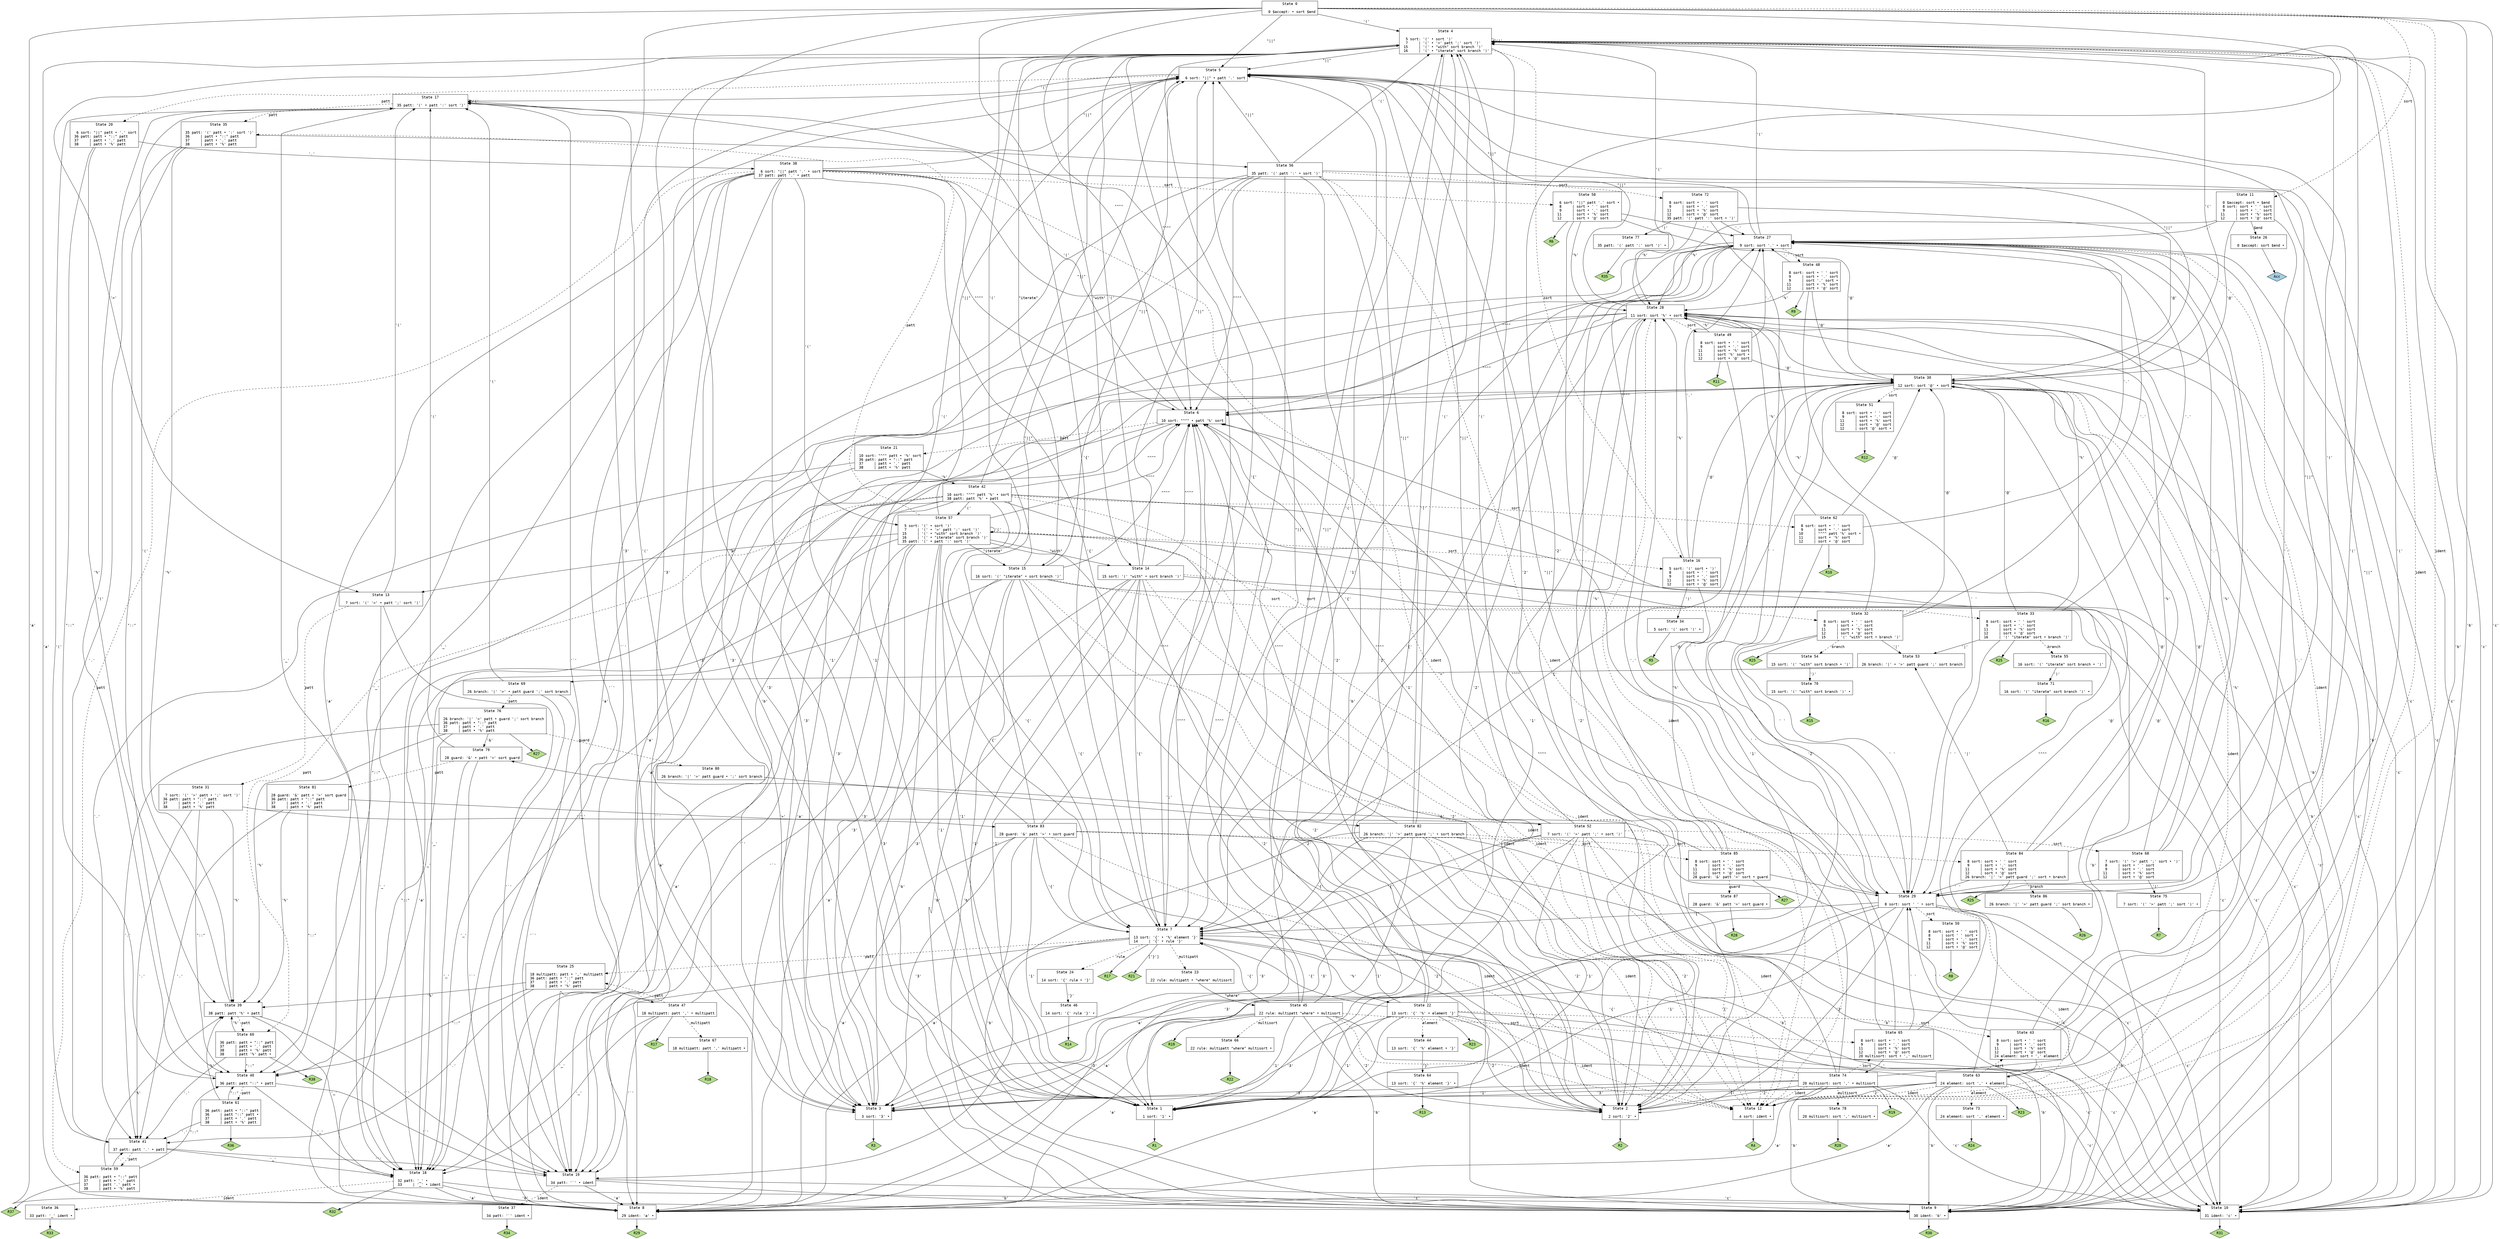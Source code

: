 // Generated by GNU Bison 3.8.2.
// Report bugs to <bug-bison@gnu.org>.
// Home page: <https://www.gnu.org/software/bison/>.

digraph "syntax.y"
{
  node [fontname = courier, shape = box, colorscheme = paired6]
  edge [fontname = courier]

  0 [label="State 0\n\l  0 $accept: • sort $end\l"]
  0 -> 1 [style=solid label="'1'"]
  0 -> 2 [style=solid label="'2'"]
  0 -> 3 [style=solid label="'3'"]
  0 -> 4 [style=solid label="'('"]
  0 -> 5 [style=solid label="\"||\""]
  0 -> 6 [style=solid label="\"^^\""]
  0 -> 7 [style=solid label="'{'"]
  0 -> 8 [style=solid label="'a'"]
  0 -> 9 [style=solid label="'b'"]
  0 -> 10 [style=solid label="'c'"]
  0 -> 11 [style=dashed label="sort"]
  0 -> 12 [style=dashed label="ident"]
  1 [label="State 1\n\l  1 sort: '1' •\l"]
  1 -> "1R1" [style=solid]
 "1R1" [label="R1", fillcolor=3, shape=diamond, style=filled]
  2 [label="State 2\n\l  2 sort: '2' •\l"]
  2 -> "2R2" [style=solid]
 "2R2" [label="R2", fillcolor=3, shape=diamond, style=filled]
  3 [label="State 3\n\l  3 sort: '3' •\l"]
  3 -> "3R3" [style=solid]
 "3R3" [label="R3", fillcolor=3, shape=diamond, style=filled]
  4 [label="State 4\n\l  5 sort: '(' • sort ')'\l  7     | '(' • '>' patt ';' sort ')'\l 15     | '(' • \"with\" sort branch ')'\l 16     | '(' • \"iterate\" sort branch ')'\l"]
  4 -> 1 [style=solid label="'1'"]
  4 -> 2 [style=solid label="'2'"]
  4 -> 3 [style=solid label="'3'"]
  4 -> 4 [style=solid label="'('"]
  4 -> 5 [style=solid label="\"||\""]
  4 -> 13 [style=solid label="'>'"]
  4 -> 6 [style=solid label="\"^^\""]
  4 -> 7 [style=solid label="'{'"]
  4 -> 14 [style=solid label="\"with\""]
  4 -> 15 [style=solid label="\"iterate\""]
  4 -> 8 [style=solid label="'a'"]
  4 -> 9 [style=solid label="'b'"]
  4 -> 10 [style=solid label="'c'"]
  4 -> 16 [style=dashed label="sort"]
  4 -> 12 [style=dashed label="ident"]
  5 [label="State 5\n\l  6 sort: \"||\" • patt '.' sort\l"]
  5 -> 17 [style=solid label="'('"]
  5 -> 18 [style=solid label="'_'"]
  5 -> 19 [style=solid label="'`'"]
  5 -> 20 [style=dashed label="patt"]
  6 [label="State 6\n\l 10 sort: \"^^\" • patt '%' sort\l"]
  6 -> 17 [style=solid label="'('"]
  6 -> 18 [style=solid label="'_'"]
  6 -> 19 [style=solid label="'`'"]
  6 -> 21 [style=dashed label="patt"]
  7 [label="State 7\n\l 13 sort: '{' • '%' element '}'\l 14     | '{' • rule '}'\l"]
  7 -> 22 [style=solid label="'%'"]
  7 -> 17 [style=solid label="'('"]
  7 -> 18 [style=solid label="'_'"]
  7 -> 19 [style=solid label="'`'"]
  7 -> 23 [style=dashed label="multipatt"]
  7 -> 24 [style=dashed label="rule"]
  7 -> 25 [style=dashed label="patt"]
  7 -> "7R17" [style=solid]
 "7R17" [label="R17", fillcolor=3, shape=diamond, style=filled]
  7 -> "7R21" [label="['}']", style=solid]
 "7R21" [label="R21", fillcolor=3, shape=diamond, style=filled]
  8 [label="State 8\n\l 29 ident: 'a' •\l"]
  8 -> "8R29" [style=solid]
 "8R29" [label="R29", fillcolor=3, shape=diamond, style=filled]
  9 [label="State 9\n\l 30 ident: 'b' •\l"]
  9 -> "9R30" [style=solid]
 "9R30" [label="R30", fillcolor=3, shape=diamond, style=filled]
  10 [label="State 10\n\l 31 ident: 'c' •\l"]
  10 -> "10R31" [style=solid]
 "10R31" [label="R31", fillcolor=3, shape=diamond, style=filled]
  11 [label="State 11\n\l  0 $accept: sort • $end\l  8 sort: sort • ' ' sort\l  9     | sort • '.' sort\l 11     | sort • '%' sort\l 12     | sort • '@' sort\l"]
  11 -> 26 [style=solid label="$end"]
  11 -> 27 [style=solid label="'.'"]
  11 -> 28 [style=solid label="'%'"]
  11 -> 29 [style=solid label="' '"]
  11 -> 30 [style=solid label="'@'"]
  12 [label="State 12\n\l  4 sort: ident •\l"]
  12 -> "12R4" [style=solid]
 "12R4" [label="R4", fillcolor=3, shape=diamond, style=filled]
  13 [label="State 13\n\l  7 sort: '(' '>' • patt ';' sort ')'\l"]
  13 -> 17 [style=solid label="'('"]
  13 -> 18 [style=solid label="'_'"]
  13 -> 19 [style=solid label="'`'"]
  13 -> 31 [style=dashed label="patt"]
  14 [label="State 14\n\l 15 sort: '(' \"with\" • sort branch ')'\l"]
  14 -> 1 [style=solid label="'1'"]
  14 -> 2 [style=solid label="'2'"]
  14 -> 3 [style=solid label="'3'"]
  14 -> 4 [style=solid label="'('"]
  14 -> 5 [style=solid label="\"||\""]
  14 -> 6 [style=solid label="\"^^\""]
  14 -> 7 [style=solid label="'{'"]
  14 -> 8 [style=solid label="'a'"]
  14 -> 9 [style=solid label="'b'"]
  14 -> 10 [style=solid label="'c'"]
  14 -> 32 [style=dashed label="sort"]
  14 -> 12 [style=dashed label="ident"]
  15 [label="State 15\n\l 16 sort: '(' \"iterate\" • sort branch ')'\l"]
  15 -> 1 [style=solid label="'1'"]
  15 -> 2 [style=solid label="'2'"]
  15 -> 3 [style=solid label="'3'"]
  15 -> 4 [style=solid label="'('"]
  15 -> 5 [style=solid label="\"||\""]
  15 -> 6 [style=solid label="\"^^\""]
  15 -> 7 [style=solid label="'{'"]
  15 -> 8 [style=solid label="'a'"]
  15 -> 9 [style=solid label="'b'"]
  15 -> 10 [style=solid label="'c'"]
  15 -> 33 [style=dashed label="sort"]
  15 -> 12 [style=dashed label="ident"]
  16 [label="State 16\n\l  5 sort: '(' sort • ')'\l  8     | sort • ' ' sort\l  9     | sort • '.' sort\l 11     | sort • '%' sort\l 12     | sort • '@' sort\l"]
  16 -> 27 [style=solid label="'.'"]
  16 -> 28 [style=solid label="'%'"]
  16 -> 29 [style=solid label="' '"]
  16 -> 30 [style=solid label="'@'"]
  16 -> 34 [style=solid label="')'"]
  17 [label="State 17\n\l 35 patt: '(' • patt ':' sort ')'\l"]
  17 -> 17 [style=solid label="'('"]
  17 -> 18 [style=solid label="'_'"]
  17 -> 19 [style=solid label="'`'"]
  17 -> 35 [style=dashed label="patt"]
  18 [label="State 18\n\l 32 patt: '_' •\l 33     | '_' • ident\l"]
  18 -> 8 [style=solid label="'a'"]
  18 -> 9 [style=solid label="'b'"]
  18 -> 10 [style=solid label="'c'"]
  18 -> 36 [style=dashed label="ident"]
  18 -> "18R32" [style=solid]
 "18R32" [label="R32", fillcolor=3, shape=diamond, style=filled]
  19 [label="State 19\n\l 34 patt: '`' • ident\l"]
  19 -> 8 [style=solid label="'a'"]
  19 -> 9 [style=solid label="'b'"]
  19 -> 10 [style=solid label="'c'"]
  19 -> 37 [style=dashed label="ident"]
  20 [label="State 20\n\l  6 sort: \"||\" patt • '.' sort\l 36 patt: patt • \"::\" patt\l 37     | patt • '.' patt\l 38     | patt • '%' patt\l"]
  20 -> 38 [style=solid label="'.'"]
  20 -> 39 [style=solid label="'%'"]
  20 -> 40 [style=solid label="\"::\""]
  21 [label="State 21\n\l 10 sort: \"^^\" patt • '%' sort\l 36 patt: patt • \"::\" patt\l 37     | patt • '.' patt\l 38     | patt • '%' patt\l"]
  21 -> 41 [style=solid label="'.'"]
  21 -> 42 [style=solid label="'%'"]
  21 -> 40 [style=solid label="\"::\""]
  22 [label="State 22\n\l 13 sort: '{' '%' • element '}'\l"]
  22 -> 1 [style=solid label="'1'"]
  22 -> 2 [style=solid label="'2'"]
  22 -> 3 [style=solid label="'3'"]
  22 -> 4 [style=solid label="'('"]
  22 -> 5 [style=solid label="\"||\""]
  22 -> 6 [style=solid label="\"^^\""]
  22 -> 7 [style=solid label="'{'"]
  22 -> 8 [style=solid label="'a'"]
  22 -> 9 [style=solid label="'b'"]
  22 -> 10 [style=solid label="'c'"]
  22 -> 43 [style=dashed label="sort"]
  22 -> 44 [style=dashed label="element"]
  22 -> 12 [style=dashed label="ident"]
  22 -> "22R23" [style=solid]
 "22R23" [label="R23", fillcolor=3, shape=diamond, style=filled]
  23 [label="State 23\n\l 22 rule: multipatt • \"where\" multisort\l"]
  23 -> 45 [style=solid label="\"where\""]
  24 [label="State 24\n\l 14 sort: '{' rule • '}'\l"]
  24 -> 46 [style=solid label="'}'"]
  25 [label="State 25\n\l 18 multipatt: patt • ',' multipatt\l 36 patt: patt • \"::\" patt\l 37     | patt • '.' patt\l 38     | patt • '%' patt\l"]
  25 -> 41 [style=solid label="'.'"]
  25 -> 39 [style=solid label="'%'"]
  25 -> 40 [style=solid label="\"::\""]
  25 -> 47 [style=solid label="','"]
  26 [label="State 26\n\l  0 $accept: sort $end •\l"]
  26 -> "26R0" [style=solid]
 "26R0" [label="Acc", fillcolor=1, shape=diamond, style=filled]
  27 [label="State 27\n\l  9 sort: sort '.' • sort\l"]
  27 -> 1 [style=solid label="'1'"]
  27 -> 2 [style=solid label="'2'"]
  27 -> 3 [style=solid label="'3'"]
  27 -> 4 [style=solid label="'('"]
  27 -> 5 [style=solid label="\"||\""]
  27 -> 6 [style=solid label="\"^^\""]
  27 -> 7 [style=solid label="'{'"]
  27 -> 8 [style=solid label="'a'"]
  27 -> 9 [style=solid label="'b'"]
  27 -> 10 [style=solid label="'c'"]
  27 -> 48 [style=dashed label="sort"]
  27 -> 12 [style=dashed label="ident"]
  28 [label="State 28\n\l 11 sort: sort '%' • sort\l"]
  28 -> 1 [style=solid label="'1'"]
  28 -> 2 [style=solid label="'2'"]
  28 -> 3 [style=solid label="'3'"]
  28 -> 4 [style=solid label="'('"]
  28 -> 5 [style=solid label="\"||\""]
  28 -> 6 [style=solid label="\"^^\""]
  28 -> 7 [style=solid label="'{'"]
  28 -> 8 [style=solid label="'a'"]
  28 -> 9 [style=solid label="'b'"]
  28 -> 10 [style=solid label="'c'"]
  28 -> 49 [style=dashed label="sort"]
  28 -> 12 [style=dashed label="ident"]
  29 [label="State 29\n\l  8 sort: sort ' ' • sort\l"]
  29 -> 1 [style=solid label="'1'"]
  29 -> 2 [style=solid label="'2'"]
  29 -> 3 [style=solid label="'3'"]
  29 -> 4 [style=solid label="'('"]
  29 -> 5 [style=solid label="\"||\""]
  29 -> 6 [style=solid label="\"^^\""]
  29 -> 7 [style=solid label="'{'"]
  29 -> 8 [style=solid label="'a'"]
  29 -> 9 [style=solid label="'b'"]
  29 -> 10 [style=solid label="'c'"]
  29 -> 50 [style=dashed label="sort"]
  29 -> 12 [style=dashed label="ident"]
  30 [label="State 30\n\l 12 sort: sort '@' • sort\l"]
  30 -> 1 [style=solid label="'1'"]
  30 -> 2 [style=solid label="'2'"]
  30 -> 3 [style=solid label="'3'"]
  30 -> 4 [style=solid label="'('"]
  30 -> 5 [style=solid label="\"||\""]
  30 -> 6 [style=solid label="\"^^\""]
  30 -> 7 [style=solid label="'{'"]
  30 -> 8 [style=solid label="'a'"]
  30 -> 9 [style=solid label="'b'"]
  30 -> 10 [style=solid label="'c'"]
  30 -> 51 [style=dashed label="sort"]
  30 -> 12 [style=dashed label="ident"]
  31 [label="State 31\n\l  7 sort: '(' '>' patt • ';' sort ')'\l 36 patt: patt • \"::\" patt\l 37     | patt • '.' patt\l 38     | patt • '%' patt\l"]
  31 -> 41 [style=solid label="'.'"]
  31 -> 39 [style=solid label="'%'"]
  31 -> 40 [style=solid label="\"::\""]
  31 -> 52 [style=solid label="';'"]
  32 [label="State 32\n\l  8 sort: sort • ' ' sort\l  9     | sort • '.' sort\l 11     | sort • '%' sort\l 12     | sort • '@' sort\l 15     | '(' \"with\" sort • branch ')'\l"]
  32 -> 27 [style=solid label="'.'"]
  32 -> 28 [style=solid label="'%'"]
  32 -> 29 [style=solid label="' '"]
  32 -> 30 [style=solid label="'@'"]
  32 -> 53 [style=solid label="'|'"]
  32 -> 54 [style=dashed label="branch"]
  32 -> "32R25" [style=solid]
 "32R25" [label="R25", fillcolor=3, shape=diamond, style=filled]
  33 [label="State 33\n\l  8 sort: sort • ' ' sort\l  9     | sort • '.' sort\l 11     | sort • '%' sort\l 12     | sort • '@' sort\l 16     | '(' \"iterate\" sort • branch ')'\l"]
  33 -> 27 [style=solid label="'.'"]
  33 -> 28 [style=solid label="'%'"]
  33 -> 29 [style=solid label="' '"]
  33 -> 30 [style=solid label="'@'"]
  33 -> 53 [style=solid label="'|'"]
  33 -> 55 [style=dashed label="branch"]
  33 -> "33R25" [style=solid]
 "33R25" [label="R25", fillcolor=3, shape=diamond, style=filled]
  34 [label="State 34\n\l  5 sort: '(' sort ')' •\l"]
  34 -> "34R5" [style=solid]
 "34R5" [label="R5", fillcolor=3, shape=diamond, style=filled]
  35 [label="State 35\n\l 35 patt: '(' patt • ':' sort ')'\l 36     | patt • \"::\" patt\l 37     | patt • '.' patt\l 38     | patt • '%' patt\l"]
  35 -> 41 [style=solid label="'.'"]
  35 -> 39 [style=solid label="'%'"]
  35 -> 40 [style=solid label="\"::\""]
  35 -> 56 [style=solid label="':'"]
  36 [label="State 36\n\l 33 patt: '_' ident •\l"]
  36 -> "36R33" [style=solid]
 "36R33" [label="R33", fillcolor=3, shape=diamond, style=filled]
  37 [label="State 37\n\l 34 patt: '`' ident •\l"]
  37 -> "37R34" [style=solid]
 "37R34" [label="R34", fillcolor=3, shape=diamond, style=filled]
  38 [label="State 38\n\l  6 sort: \"||\" patt '.' • sort\l 37 patt: patt '.' • patt\l"]
  38 -> 1 [style=solid label="'1'"]
  38 -> 2 [style=solid label="'2'"]
  38 -> 3 [style=solid label="'3'"]
  38 -> 57 [style=solid label="'('"]
  38 -> 5 [style=solid label="\"||\""]
  38 -> 6 [style=solid label="\"^^\""]
  38 -> 7 [style=solid label="'{'"]
  38 -> 8 [style=solid label="'a'"]
  38 -> 9 [style=solid label="'b'"]
  38 -> 10 [style=solid label="'c'"]
  38 -> 18 [style=solid label="'_'"]
  38 -> 19 [style=solid label="'`'"]
  38 -> 58 [style=dashed label="sort"]
  38 -> 12 [style=dashed label="ident"]
  38 -> 59 [style=dashed label="patt"]
  39 [label="State 39\n\l 38 patt: patt '%' • patt\l"]
  39 -> 17 [style=solid label="'('"]
  39 -> 18 [style=solid label="'_'"]
  39 -> 19 [style=solid label="'`'"]
  39 -> 60 [style=dashed label="patt"]
  40 [label="State 40\n\l 36 patt: patt \"::\" • patt\l"]
  40 -> 17 [style=solid label="'('"]
  40 -> 18 [style=solid label="'_'"]
  40 -> 19 [style=solid label="'`'"]
  40 -> 61 [style=dashed label="patt"]
  41 [label="State 41\n\l 37 patt: patt '.' • patt\l"]
  41 -> 17 [style=solid label="'('"]
  41 -> 18 [style=solid label="'_'"]
  41 -> 19 [style=solid label="'`'"]
  41 -> 59 [style=dashed label="patt"]
  42 [label="State 42\n\l 10 sort: \"^^\" patt '%' • sort\l 38 patt: patt '%' • patt\l"]
  42 -> 1 [style=solid label="'1'"]
  42 -> 2 [style=solid label="'2'"]
  42 -> 3 [style=solid label="'3'"]
  42 -> 57 [style=solid label="'('"]
  42 -> 5 [style=solid label="\"||\""]
  42 -> 6 [style=solid label="\"^^\""]
  42 -> 7 [style=solid label="'{'"]
  42 -> 8 [style=solid label="'a'"]
  42 -> 9 [style=solid label="'b'"]
  42 -> 10 [style=solid label="'c'"]
  42 -> 18 [style=solid label="'_'"]
  42 -> 19 [style=solid label="'`'"]
  42 -> 62 [style=dashed label="sort"]
  42 -> 12 [style=dashed label="ident"]
  42 -> 60 [style=dashed label="patt"]
  43 [label="State 43\n\l  8 sort: sort • ' ' sort\l  9     | sort • '.' sort\l 11     | sort • '%' sort\l 12     | sort • '@' sort\l 24 element: sort • ',' element\l"]
  43 -> 27 [style=solid label="'.'"]
  43 -> 28 [style=solid label="'%'"]
  43 -> 29 [style=solid label="' '"]
  43 -> 30 [style=solid label="'@'"]
  43 -> 63 [style=solid label="','"]
  44 [label="State 44\n\l 13 sort: '{' '%' element • '}'\l"]
  44 -> 64 [style=solid label="'}'"]
  45 [label="State 45\n\l 22 rule: multipatt \"where\" • multisort\l"]
  45 -> 1 [style=solid label="'1'"]
  45 -> 2 [style=solid label="'2'"]
  45 -> 3 [style=solid label="'3'"]
  45 -> 4 [style=solid label="'('"]
  45 -> 5 [style=solid label="\"||\""]
  45 -> 6 [style=solid label="\"^^\""]
  45 -> 7 [style=solid label="'{'"]
  45 -> 8 [style=solid label="'a'"]
  45 -> 9 [style=solid label="'b'"]
  45 -> 10 [style=solid label="'c'"]
  45 -> 65 [style=dashed label="sort"]
  45 -> 66 [style=dashed label="multisort"]
  45 -> 12 [style=dashed label="ident"]
  45 -> "45R19" [style=solid]
 "45R19" [label="R19", fillcolor=3, shape=diamond, style=filled]
  46 [label="State 46\n\l 14 sort: '{' rule '}' •\l"]
  46 -> "46R14" [style=solid]
 "46R14" [label="R14", fillcolor=3, shape=diamond, style=filled]
  47 [label="State 47\n\l 18 multipatt: patt ',' • multipatt\l"]
  47 -> 17 [style=solid label="'('"]
  47 -> 18 [style=solid label="'_'"]
  47 -> 19 [style=solid label="'`'"]
  47 -> 67 [style=dashed label="multipatt"]
  47 -> 25 [style=dashed label="patt"]
  47 -> "47R17" [style=solid]
 "47R17" [label="R17", fillcolor=3, shape=diamond, style=filled]
  48 [label="State 48\n\l  8 sort: sort • ' ' sort\l  9     | sort • '.' sort\l  9     | sort '.' sort •\l 11     | sort • '%' sort\l 12     | sort • '@' sort\l"]
  48 -> 27 [style=solid label="'.'"]
  48 -> 28 [style=solid label="'%'"]
  48 -> 29 [style=solid label="' '"]
  48 -> 30 [style=solid label="'@'"]
  48 -> "48R9" [style=solid]
 "48R9" [label="R9", fillcolor=3, shape=diamond, style=filled]
  49 [label="State 49\n\l  8 sort: sort • ' ' sort\l  9     | sort • '.' sort\l 11     | sort • '%' sort\l 11     | sort '%' sort •\l 12     | sort • '@' sort\l"]
  49 -> 27 [style=solid label="'.'"]
  49 -> 28 [style=solid label="'%'"]
  49 -> 29 [style=solid label="' '"]
  49 -> 30 [style=solid label="'@'"]
  49 -> "49R11" [style=solid]
 "49R11" [label="R11", fillcolor=3, shape=diamond, style=filled]
  50 [label="State 50\n\l  8 sort: sort • ' ' sort\l  8     | sort ' ' sort •\l  9     | sort • '.' sort\l 11     | sort • '%' sort\l 12     | sort • '@' sort\l"]
  50 -> "50R8" [style=solid]
 "50R8" [label="R8", fillcolor=3, shape=diamond, style=filled]
  51 [label="State 51\n\l  8 sort: sort • ' ' sort\l  9     | sort • '.' sort\l 11     | sort • '%' sort\l 12     | sort • '@' sort\l 12     | sort '@' sort •\l"]
  51 -> "51R12" [style=solid]
 "51R12" [label="R12", fillcolor=3, shape=diamond, style=filled]
  52 [label="State 52\n\l  7 sort: '(' '>' patt ';' • sort ')'\l"]
  52 -> 1 [style=solid label="'1'"]
  52 -> 2 [style=solid label="'2'"]
  52 -> 3 [style=solid label="'3'"]
  52 -> 4 [style=solid label="'('"]
  52 -> 5 [style=solid label="\"||\""]
  52 -> 6 [style=solid label="\"^^\""]
  52 -> 7 [style=solid label="'{'"]
  52 -> 8 [style=solid label="'a'"]
  52 -> 9 [style=solid label="'b'"]
  52 -> 10 [style=solid label="'c'"]
  52 -> 68 [style=dashed label="sort"]
  52 -> 12 [style=dashed label="ident"]
  53 [label="State 53\n\l 26 branch: '|' • '>' patt guard ';' sort branch\l"]
  53 -> 69 [style=solid label="'>'"]
  54 [label="State 54\n\l 15 sort: '(' \"with\" sort branch • ')'\l"]
  54 -> 70 [style=solid label="')'"]
  55 [label="State 55\n\l 16 sort: '(' \"iterate\" sort branch • ')'\l"]
  55 -> 71 [style=solid label="')'"]
  56 [label="State 56\n\l 35 patt: '(' patt ':' • sort ')'\l"]
  56 -> 1 [style=solid label="'1'"]
  56 -> 2 [style=solid label="'2'"]
  56 -> 3 [style=solid label="'3'"]
  56 -> 4 [style=solid label="'('"]
  56 -> 5 [style=solid label="\"||\""]
  56 -> 6 [style=solid label="\"^^\""]
  56 -> 7 [style=solid label="'{'"]
  56 -> 8 [style=solid label="'a'"]
  56 -> 9 [style=solid label="'b'"]
  56 -> 10 [style=solid label="'c'"]
  56 -> 72 [style=dashed label="sort"]
  56 -> 12 [style=dashed label="ident"]
  57 [label="State 57\n\l  5 sort: '(' • sort ')'\l  7     | '(' • '>' patt ';' sort ')'\l 15     | '(' • \"with\" sort branch ')'\l 16     | '(' • \"iterate\" sort branch ')'\l 35 patt: '(' • patt ':' sort ')'\l"]
  57 -> 1 [style=solid label="'1'"]
  57 -> 2 [style=solid label="'2'"]
  57 -> 3 [style=solid label="'3'"]
  57 -> 57 [style=solid label="'('"]
  57 -> 5 [style=solid label="\"||\""]
  57 -> 13 [style=solid label="'>'"]
  57 -> 6 [style=solid label="\"^^\""]
  57 -> 7 [style=solid label="'{'"]
  57 -> 14 [style=solid label="\"with\""]
  57 -> 15 [style=solid label="\"iterate\""]
  57 -> 8 [style=solid label="'a'"]
  57 -> 9 [style=solid label="'b'"]
  57 -> 10 [style=solid label="'c'"]
  57 -> 18 [style=solid label="'_'"]
  57 -> 19 [style=solid label="'`'"]
  57 -> 16 [style=dashed label="sort"]
  57 -> 12 [style=dashed label="ident"]
  57 -> 35 [style=dashed label="patt"]
  58 [label="State 58\n\l  6 sort: \"||\" patt '.' sort •\l  8     | sort • ' ' sort\l  9     | sort • '.' sort\l 11     | sort • '%' sort\l 12     | sort • '@' sort\l"]
  58 -> 27 [style=solid label="'.'"]
  58 -> 28 [style=solid label="'%'"]
  58 -> 29 [style=solid label="' '"]
  58 -> 30 [style=solid label="'@'"]
  58 -> "58R6" [style=solid]
 "58R6" [label="R6", fillcolor=3, shape=diamond, style=filled]
  59 [label="State 59\n\l 36 patt: patt • \"::\" patt\l 37     | patt • '.' patt\l 37     | patt '.' patt •\l 38     | patt • '%' patt\l"]
  59 -> 41 [style=solid label="'.'"]
  59 -> 39 [style=solid label="'%'"]
  59 -> 40 [style=solid label="\"::\""]
  59 -> "59R37" [style=solid]
 "59R37" [label="R37", fillcolor=3, shape=diamond, style=filled]
  60 [label="State 60\n\l 36 patt: patt • \"::\" patt\l 37     | patt • '.' patt\l 38     | patt • '%' patt\l 38     | patt '%' patt •\l"]
  60 -> 41 [style=solid label="'.'"]
  60 -> 39 [style=solid label="'%'"]
  60 -> 40 [style=solid label="\"::\""]
  60 -> "60R38" [style=solid]
 "60R38" [label="R38", fillcolor=3, shape=diamond, style=filled]
  61 [label="State 61\n\l 36 patt: patt • \"::\" patt\l 36     | patt \"::\" patt •\l 37     | patt • '.' patt\l 38     | patt • '%' patt\l"]
  61 -> 41 [style=solid label="'.'"]
  61 -> 39 [style=solid label="'%'"]
  61 -> 40 [style=solid label="\"::\""]
  61 -> "61R36" [style=solid]
 "61R36" [label="R36", fillcolor=3, shape=diamond, style=filled]
  62 [label="State 62\n\l  8 sort: sort • ' ' sort\l  9     | sort • '.' sort\l 10     | \"^^\" patt '%' sort •\l 11     | sort • '%' sort\l 12     | sort • '@' sort\l"]
  62 -> 27 [style=solid label="'.'"]
  62 -> 28 [style=solid label="'%'"]
  62 -> 29 [style=solid label="' '"]
  62 -> 30 [style=solid label="'@'"]
  62 -> "62R10" [style=solid]
 "62R10" [label="R10", fillcolor=3, shape=diamond, style=filled]
  63 [label="State 63\n\l 24 element: sort ',' • element\l"]
  63 -> 1 [style=solid label="'1'"]
  63 -> 2 [style=solid label="'2'"]
  63 -> 3 [style=solid label="'3'"]
  63 -> 4 [style=solid label="'('"]
  63 -> 5 [style=solid label="\"||\""]
  63 -> 6 [style=solid label="\"^^\""]
  63 -> 7 [style=solid label="'{'"]
  63 -> 8 [style=solid label="'a'"]
  63 -> 9 [style=solid label="'b'"]
  63 -> 10 [style=solid label="'c'"]
  63 -> 43 [style=dashed label="sort"]
  63 -> 73 [style=dashed label="element"]
  63 -> 12 [style=dashed label="ident"]
  63 -> "63R23" [style=solid]
 "63R23" [label="R23", fillcolor=3, shape=diamond, style=filled]
  64 [label="State 64\n\l 13 sort: '{' '%' element '}' •\l"]
  64 -> "64R13" [style=solid]
 "64R13" [label="R13", fillcolor=3, shape=diamond, style=filled]
  65 [label="State 65\n\l  8 sort: sort • ' ' sort\l  9     | sort • '.' sort\l 11     | sort • '%' sort\l 12     | sort • '@' sort\l 20 multisort: sort • ',' multisort\l"]
  65 -> 27 [style=solid label="'.'"]
  65 -> 28 [style=solid label="'%'"]
  65 -> 29 [style=solid label="' '"]
  65 -> 30 [style=solid label="'@'"]
  65 -> 74 [style=solid label="','"]
  66 [label="State 66\n\l 22 rule: multipatt \"where\" multisort •\l"]
  66 -> "66R22" [style=solid]
 "66R22" [label="R22", fillcolor=3, shape=diamond, style=filled]
  67 [label="State 67\n\l 18 multipatt: patt ',' multipatt •\l"]
  67 -> "67R18" [style=solid]
 "67R18" [label="R18", fillcolor=3, shape=diamond, style=filled]
  68 [label="State 68\n\l  7 sort: '(' '>' patt ';' sort • ')'\l  8     | sort • ' ' sort\l  9     | sort • '.' sort\l 11     | sort • '%' sort\l 12     | sort • '@' sort\l"]
  68 -> 27 [style=solid label="'.'"]
  68 -> 28 [style=solid label="'%'"]
  68 -> 29 [style=solid label="' '"]
  68 -> 30 [style=solid label="'@'"]
  68 -> 75 [style=solid label="')'"]
  69 [label="State 69\n\l 26 branch: '|' '>' • patt guard ';' sort branch\l"]
  69 -> 17 [style=solid label="'('"]
  69 -> 18 [style=solid label="'_'"]
  69 -> 19 [style=solid label="'`'"]
  69 -> 76 [style=dashed label="patt"]
  70 [label="State 70\n\l 15 sort: '(' \"with\" sort branch ')' •\l"]
  70 -> "70R15" [style=solid]
 "70R15" [label="R15", fillcolor=3, shape=diamond, style=filled]
  71 [label="State 71\n\l 16 sort: '(' \"iterate\" sort branch ')' •\l"]
  71 -> "71R16" [style=solid]
 "71R16" [label="R16", fillcolor=3, shape=diamond, style=filled]
  72 [label="State 72\n\l  8 sort: sort • ' ' sort\l  9     | sort • '.' sort\l 11     | sort • '%' sort\l 12     | sort • '@' sort\l 35 patt: '(' patt ':' sort • ')'\l"]
  72 -> 27 [style=solid label="'.'"]
  72 -> 28 [style=solid label="'%'"]
  72 -> 29 [style=solid label="' '"]
  72 -> 30 [style=solid label="'@'"]
  72 -> 77 [style=solid label="')'"]
  73 [label="State 73\n\l 24 element: sort ',' element •\l"]
  73 -> "73R24" [style=solid]
 "73R24" [label="R24", fillcolor=3, shape=diamond, style=filled]
  74 [label="State 74\n\l 20 multisort: sort ',' • multisort\l"]
  74 -> 1 [style=solid label="'1'"]
  74 -> 2 [style=solid label="'2'"]
  74 -> 3 [style=solid label="'3'"]
  74 -> 4 [style=solid label="'('"]
  74 -> 5 [style=solid label="\"||\""]
  74 -> 6 [style=solid label="\"^^\""]
  74 -> 7 [style=solid label="'{'"]
  74 -> 8 [style=solid label="'a'"]
  74 -> 9 [style=solid label="'b'"]
  74 -> 10 [style=solid label="'c'"]
  74 -> 65 [style=dashed label="sort"]
  74 -> 78 [style=dashed label="multisort"]
  74 -> 12 [style=dashed label="ident"]
  74 -> "74R19" [style=solid]
 "74R19" [label="R19", fillcolor=3, shape=diamond, style=filled]
  75 [label="State 75\n\l  7 sort: '(' '>' patt ';' sort ')' •\l"]
  75 -> "75R7" [style=solid]
 "75R7" [label="R7", fillcolor=3, shape=diamond, style=filled]
  76 [label="State 76\n\l 26 branch: '|' '>' patt • guard ';' sort branch\l 36 patt: patt • \"::\" patt\l 37     | patt • '.' patt\l 38     | patt • '%' patt\l"]
  76 -> 41 [style=solid label="'.'"]
  76 -> 39 [style=solid label="'%'"]
  76 -> 40 [style=solid label="\"::\""]
  76 -> 79 [style=solid label="'&'"]
  76 -> 80 [style=dashed label="guard"]
  76 -> "76R27" [style=solid]
 "76R27" [label="R27", fillcolor=3, shape=diamond, style=filled]
  77 [label="State 77\n\l 35 patt: '(' patt ':' sort ')' •\l"]
  77 -> "77R35" [style=solid]
 "77R35" [label="R35", fillcolor=3, shape=diamond, style=filled]
  78 [label="State 78\n\l 20 multisort: sort ',' multisort •\l"]
  78 -> "78R20" [style=solid]
 "78R20" [label="R20", fillcolor=3, shape=diamond, style=filled]
  79 [label="State 79\n\l 28 guard: '&' • patt '>' sort guard\l"]
  79 -> 17 [style=solid label="'('"]
  79 -> 18 [style=solid label="'_'"]
  79 -> 19 [style=solid label="'`'"]
  79 -> 81 [style=dashed label="patt"]
  80 [label="State 80\n\l 26 branch: '|' '>' patt guard • ';' sort branch\l"]
  80 -> 82 [style=solid label="';'"]
  81 [label="State 81\n\l 28 guard: '&' patt • '>' sort guard\l 36 patt: patt • \"::\" patt\l 37     | patt • '.' patt\l 38     | patt • '%' patt\l"]
  81 -> 41 [style=solid label="'.'"]
  81 -> 39 [style=solid label="'%'"]
  81 -> 40 [style=solid label="\"::\""]
  81 -> 83 [style=solid label="'>'"]
  82 [label="State 82\n\l 26 branch: '|' '>' patt guard ';' • sort branch\l"]
  82 -> 1 [style=solid label="'1'"]
  82 -> 2 [style=solid label="'2'"]
  82 -> 3 [style=solid label="'3'"]
  82 -> 4 [style=solid label="'('"]
  82 -> 5 [style=solid label="\"||\""]
  82 -> 6 [style=solid label="\"^^\""]
  82 -> 7 [style=solid label="'{'"]
  82 -> 8 [style=solid label="'a'"]
  82 -> 9 [style=solid label="'b'"]
  82 -> 10 [style=solid label="'c'"]
  82 -> 84 [style=dashed label="sort"]
  82 -> 12 [style=dashed label="ident"]
  83 [label="State 83\n\l 28 guard: '&' patt '>' • sort guard\l"]
  83 -> 1 [style=solid label="'1'"]
  83 -> 2 [style=solid label="'2'"]
  83 -> 3 [style=solid label="'3'"]
  83 -> 4 [style=solid label="'('"]
  83 -> 5 [style=solid label="\"||\""]
  83 -> 6 [style=solid label="\"^^\""]
  83 -> 7 [style=solid label="'{'"]
  83 -> 8 [style=solid label="'a'"]
  83 -> 9 [style=solid label="'b'"]
  83 -> 10 [style=solid label="'c'"]
  83 -> 85 [style=dashed label="sort"]
  83 -> 12 [style=dashed label="ident"]
  84 [label="State 84\n\l  8 sort: sort • ' ' sort\l  9     | sort • '.' sort\l 11     | sort • '%' sort\l 12     | sort • '@' sort\l 26 branch: '|' '>' patt guard ';' sort • branch\l"]
  84 -> 27 [style=solid label="'.'"]
  84 -> 28 [style=solid label="'%'"]
  84 -> 29 [style=solid label="' '"]
  84 -> 30 [style=solid label="'@'"]
  84 -> 53 [style=solid label="'|'"]
  84 -> 86 [style=dashed label="branch"]
  84 -> "84R25" [style=solid]
 "84R25" [label="R25", fillcolor=3, shape=diamond, style=filled]
  85 [label="State 85\n\l  8 sort: sort • ' ' sort\l  9     | sort • '.' sort\l 11     | sort • '%' sort\l 12     | sort • '@' sort\l 28 guard: '&' patt '>' sort • guard\l"]
  85 -> 27 [style=solid label="'.'"]
  85 -> 28 [style=solid label="'%'"]
  85 -> 29 [style=solid label="' '"]
  85 -> 30 [style=solid label="'@'"]
  85 -> 79 [style=solid label="'&'"]
  85 -> 87 [style=dashed label="guard"]
  85 -> "85R27" [style=solid]
 "85R27" [label="R27", fillcolor=3, shape=diamond, style=filled]
  86 [label="State 86\n\l 26 branch: '|' '>' patt guard ';' sort branch •\l"]
  86 -> "86R26" [style=solid]
 "86R26" [label="R26", fillcolor=3, shape=diamond, style=filled]
  87 [label="State 87\n\l 28 guard: '&' patt '>' sort guard •\l"]
  87 -> "87R28" [style=solid]
 "87R28" [label="R28", fillcolor=3, shape=diamond, style=filled]
}
